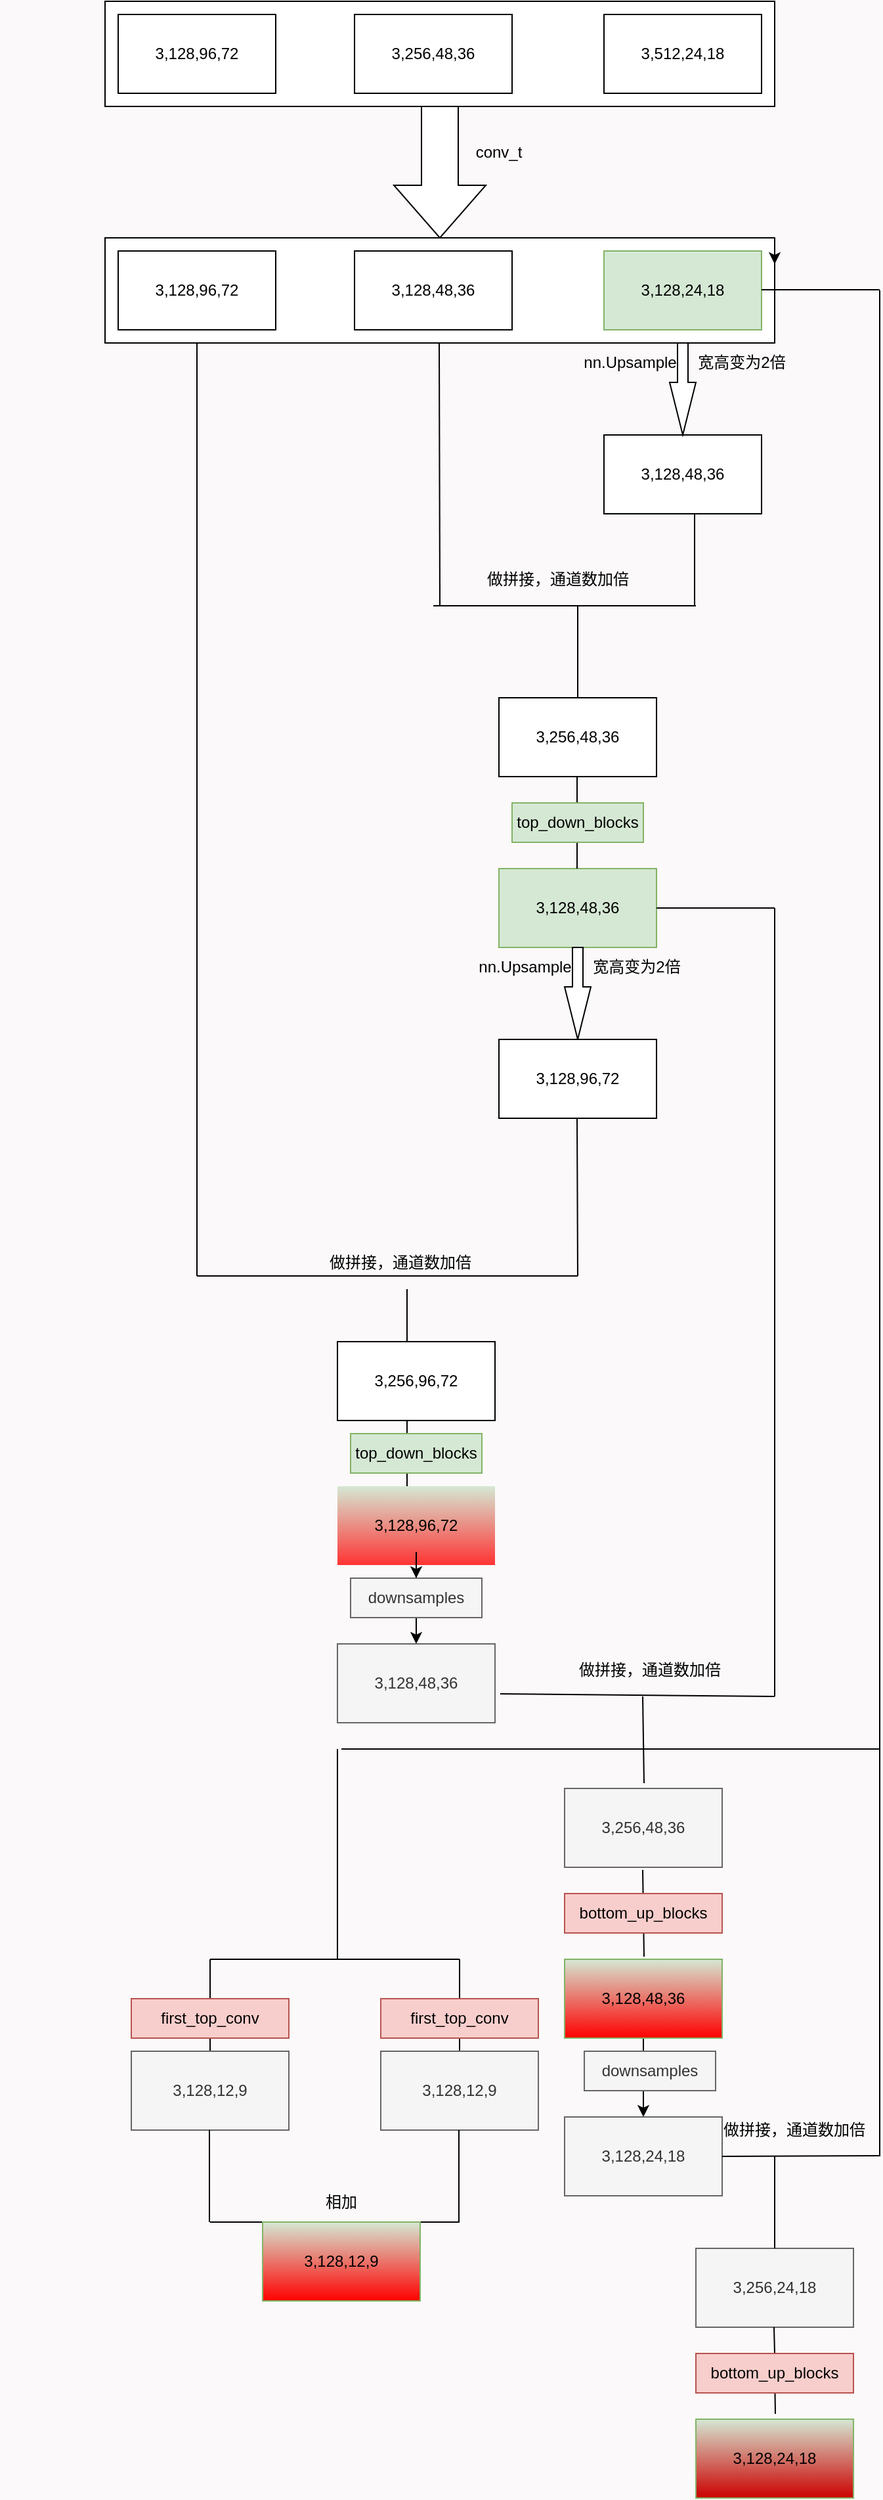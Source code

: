 <mxfile version="21.6.1" type="github">
  <diagram name="第 1 页" id="aAxsxmUyYPRG1Wrr9kTX">
    <mxGraphModel dx="1434" dy="708" grid="1" gridSize="10" guides="1" tooltips="1" connect="1" arrows="1" fold="1" page="1" pageScale="1" pageWidth="827" pageHeight="1169" background="#fbf9f9" math="0" shadow="0">
      <root>
        <mxCell id="0" />
        <mxCell id="1" parent="0" />
        <mxCell id="JbR8GdOf9Hd-xg8uDMkD-53" value="" style="group" parent="1" vertex="1" connectable="0">
          <mxGeometry x="90" y="20" width="560" height="550" as="geometry" />
        </mxCell>
        <mxCell id="JbR8GdOf9Hd-xg8uDMkD-30" value="" style="group" parent="JbR8GdOf9Hd-xg8uDMkD-53" vertex="1" connectable="0">
          <mxGeometry width="510" height="80" as="geometry" />
        </mxCell>
        <mxCell id="JbR8GdOf9Hd-xg8uDMkD-29" value="" style="rounded=0;whiteSpace=wrap;html=1;" parent="JbR8GdOf9Hd-xg8uDMkD-30" vertex="1">
          <mxGeometry width="510" height="80" as="geometry" />
        </mxCell>
        <mxCell id="JbR8GdOf9Hd-xg8uDMkD-26" value="3,128,96,72" style="rounded=0;whiteSpace=wrap;html=1;" parent="JbR8GdOf9Hd-xg8uDMkD-30" vertex="1">
          <mxGeometry x="10" y="10" width="120" height="60" as="geometry" />
        </mxCell>
        <mxCell id="JbR8GdOf9Hd-xg8uDMkD-27" value="3,256,48,36" style="rounded=0;whiteSpace=wrap;html=1;" parent="JbR8GdOf9Hd-xg8uDMkD-30" vertex="1">
          <mxGeometry x="190" y="10" width="120" height="60" as="geometry" />
        </mxCell>
        <mxCell id="JbR8GdOf9Hd-xg8uDMkD-28" value="3,512,24,18" style="rounded=0;whiteSpace=wrap;html=1;" parent="JbR8GdOf9Hd-xg8uDMkD-30" vertex="1">
          <mxGeometry x="380" y="10" width="120" height="60" as="geometry" />
        </mxCell>
        <mxCell id="JbR8GdOf9Hd-xg8uDMkD-31" value="" style="group" parent="JbR8GdOf9Hd-xg8uDMkD-53" vertex="1" connectable="0">
          <mxGeometry y="180" width="510" height="80" as="geometry" />
        </mxCell>
        <mxCell id="JbR8GdOf9Hd-xg8uDMkD-32" value="" style="rounded=0;whiteSpace=wrap;html=1;" parent="JbR8GdOf9Hd-xg8uDMkD-31" vertex="1">
          <mxGeometry width="510" height="80" as="geometry" />
        </mxCell>
        <mxCell id="JbR8GdOf9Hd-xg8uDMkD-33" value="3,128,96,72" style="rounded=0;whiteSpace=wrap;html=1;" parent="JbR8GdOf9Hd-xg8uDMkD-31" vertex="1">
          <mxGeometry x="10" y="10" width="120" height="60" as="geometry" />
        </mxCell>
        <mxCell id="JbR8GdOf9Hd-xg8uDMkD-34" value="3,128,48,36" style="rounded=0;whiteSpace=wrap;html=1;" parent="JbR8GdOf9Hd-xg8uDMkD-31" vertex="1">
          <mxGeometry x="190" y="10" width="120" height="60" as="geometry" />
        </mxCell>
        <mxCell id="JbR8GdOf9Hd-xg8uDMkD-35" value="3,128,24,18" style="rounded=0;whiteSpace=wrap;html=1;fillColor=#d5e8d4;strokeColor=#82b366;" parent="JbR8GdOf9Hd-xg8uDMkD-31" vertex="1">
          <mxGeometry x="380" y="10" width="120" height="60" as="geometry" />
        </mxCell>
        <mxCell id="JbR8GdOf9Hd-xg8uDMkD-38" style="edgeStyle=orthogonalEdgeStyle;rounded=0;orthogonalLoop=1;jettySize=auto;html=1;exitX=1;exitY=0;exitDx=0;exitDy=0;entryX=1;entryY=0.25;entryDx=0;entryDy=0;" parent="JbR8GdOf9Hd-xg8uDMkD-31" source="JbR8GdOf9Hd-xg8uDMkD-32" target="JbR8GdOf9Hd-xg8uDMkD-32" edge="1">
          <mxGeometry relative="1" as="geometry" />
        </mxCell>
        <mxCell id="JbR8GdOf9Hd-xg8uDMkD-36" value="" style="html=1;shadow=0;dashed=0;align=center;verticalAlign=middle;shape=mxgraph.arrows2.arrow;dy=0.6;dx=40;direction=south;notch=0;" parent="JbR8GdOf9Hd-xg8uDMkD-53" vertex="1">
          <mxGeometry x="220" y="80" width="70" height="100" as="geometry" />
        </mxCell>
        <mxCell id="JbR8GdOf9Hd-xg8uDMkD-52" value="3,128,48,36" style="rounded=0;whiteSpace=wrap;html=1;" parent="JbR8GdOf9Hd-xg8uDMkD-53" vertex="1">
          <mxGeometry x="380" y="330" width="120" height="60" as="geometry" />
        </mxCell>
        <mxCell id="JbR8GdOf9Hd-xg8uDMkD-39" value="conv_t " style="text;html=1;strokeColor=none;fillColor=none;align=center;verticalAlign=middle;whiteSpace=wrap;rounded=0;" parent="JbR8GdOf9Hd-xg8uDMkD-53" vertex="1">
          <mxGeometry x="270" y="100" width="60" height="30" as="geometry" />
        </mxCell>
        <mxCell id="JbR8GdOf9Hd-xg8uDMkD-54" value="" style="html=1;shadow=0;dashed=0;align=center;verticalAlign=middle;shape=mxgraph.arrows2.arrow;dy=0.6;dx=40;direction=south;notch=0;" parent="JbR8GdOf9Hd-xg8uDMkD-53" vertex="1">
          <mxGeometry x="430" y="260" width="20" height="70" as="geometry" />
        </mxCell>
        <mxCell id="JbR8GdOf9Hd-xg8uDMkD-57" style="edgeStyle=orthogonalEdgeStyle;rounded=0;orthogonalLoop=1;jettySize=auto;html=1;exitX=1;exitY=0.5;exitDx=0;exitDy=0;exitPerimeter=0;" parent="JbR8GdOf9Hd-xg8uDMkD-53" source="JbR8GdOf9Hd-xg8uDMkD-54" target="JbR8GdOf9Hd-xg8uDMkD-54" edge="1">
          <mxGeometry relative="1" as="geometry" />
        </mxCell>
        <mxCell id="JbR8GdOf9Hd-xg8uDMkD-61" value="nn.Upsample" style="text;html=1;strokeColor=none;fillColor=none;align=center;verticalAlign=middle;whiteSpace=wrap;rounded=0;" parent="JbR8GdOf9Hd-xg8uDMkD-53" vertex="1">
          <mxGeometry x="370" y="260" width="60" height="30" as="geometry" />
        </mxCell>
        <mxCell id="JbR8GdOf9Hd-xg8uDMkD-62" value="宽高变为2倍" style="text;html=1;strokeColor=none;fillColor=none;align=center;verticalAlign=middle;whiteSpace=wrap;rounded=0;" parent="JbR8GdOf9Hd-xg8uDMkD-53" vertex="1">
          <mxGeometry x="450" y="260" width="70" height="30" as="geometry" />
        </mxCell>
        <mxCell id="JbR8GdOf9Hd-xg8uDMkD-67" value="" style="endArrow=none;html=1;rounded=0;" parent="JbR8GdOf9Hd-xg8uDMkD-53" edge="1">
          <mxGeometry width="50" height="50" relative="1" as="geometry">
            <mxPoint x="255" y="460" as="sourcePoint" />
            <mxPoint x="254.5" y="260" as="targetPoint" />
          </mxGeometry>
        </mxCell>
        <mxCell id="JbR8GdOf9Hd-xg8uDMkD-64" value="" style="endArrow=none;html=1;rounded=0;" parent="JbR8GdOf9Hd-xg8uDMkD-53" edge="1">
          <mxGeometry width="50" height="50" relative="1" as="geometry">
            <mxPoint x="360" y="460" as="sourcePoint" />
            <mxPoint x="450" y="460" as="targetPoint" />
            <Array as="points">
              <mxPoint x="410" y="460" />
            </Array>
          </mxGeometry>
        </mxCell>
        <mxCell id="JbR8GdOf9Hd-xg8uDMkD-68" value="" style="endArrow=none;html=1;rounded=0;" parent="JbR8GdOf9Hd-xg8uDMkD-53" edge="1">
          <mxGeometry width="50" height="50" relative="1" as="geometry">
            <mxPoint x="449" y="460" as="sourcePoint" />
            <mxPoint x="449" y="390" as="targetPoint" />
          </mxGeometry>
        </mxCell>
        <mxCell id="JbR8GdOf9Hd-xg8uDMkD-69" value="" style="endArrow=none;html=1;rounded=0;" parent="JbR8GdOf9Hd-xg8uDMkD-53" edge="1">
          <mxGeometry width="50" height="50" relative="1" as="geometry">
            <mxPoint x="250" y="460" as="sourcePoint" />
            <mxPoint x="360" y="460" as="targetPoint" />
          </mxGeometry>
        </mxCell>
        <mxCell id="JbR8GdOf9Hd-xg8uDMkD-70" value="做拼接，通道数加倍" style="text;html=1;strokeColor=none;fillColor=none;align=center;verticalAlign=middle;whiteSpace=wrap;rounded=0;" parent="JbR8GdOf9Hd-xg8uDMkD-53" vertex="1">
          <mxGeometry x="290" y="420" width="110" height="40" as="geometry" />
        </mxCell>
        <mxCell id="JbR8GdOf9Hd-xg8uDMkD-71" value="" style="endArrow=none;html=1;rounded=0;" parent="JbR8GdOf9Hd-xg8uDMkD-53" edge="1">
          <mxGeometry width="50" height="50" relative="1" as="geometry">
            <mxPoint x="360" y="530" as="sourcePoint" />
            <mxPoint x="360" y="460" as="targetPoint" />
          </mxGeometry>
        </mxCell>
        <mxCell id="JbR8GdOf9Hd-xg8uDMkD-157" value="" style="endArrow=none;html=1;rounded=0;" parent="JbR8GdOf9Hd-xg8uDMkD-53" edge="1">
          <mxGeometry width="50" height="50" relative="1" as="geometry">
            <mxPoint x="70" y="970" as="sourcePoint" />
            <mxPoint x="70" y="260" as="targetPoint" />
          </mxGeometry>
        </mxCell>
        <mxCell id="JbR8GdOf9Hd-xg8uDMkD-242" value="" style="endArrow=none;html=1;rounded=0;" parent="JbR8GdOf9Hd-xg8uDMkD-53" edge="1">
          <mxGeometry width="50" height="50" relative="1" as="geometry">
            <mxPoint x="500" y="219.5" as="sourcePoint" />
            <mxPoint x="590" y="219.5" as="targetPoint" />
          </mxGeometry>
        </mxCell>
        <mxCell id="JbR8GdOf9Hd-xg8uDMkD-97" value="3,256,48,36" style="rounded=0;whiteSpace=wrap;html=1;" parent="1" vertex="1">
          <mxGeometry x="390" y="550" width="120" height="60" as="geometry" />
        </mxCell>
        <mxCell id="JbR8GdOf9Hd-xg8uDMkD-98" value="3,128,48,36" style="rounded=0;whiteSpace=wrap;html=1;fillColor=#d5e8d4;strokeColor=#82b366;" parent="1" vertex="1">
          <mxGeometry x="390" y="680" width="120" height="60" as="geometry" />
        </mxCell>
        <mxCell id="JbR8GdOf9Hd-xg8uDMkD-99" value="" style="endArrow=none;html=1;rounded=0;" parent="1" edge="1">
          <mxGeometry width="50" height="50" relative="1" as="geometry">
            <mxPoint x="449.5" y="680" as="sourcePoint" />
            <mxPoint x="449.5" y="610" as="targetPoint" />
          </mxGeometry>
        </mxCell>
        <mxCell id="JbR8GdOf9Hd-xg8uDMkD-101" value="" style="group" parent="1" vertex="1" connectable="0">
          <mxGeometry x="10" y="480" width="560" height="550" as="geometry" />
        </mxCell>
        <mxCell id="JbR8GdOf9Hd-xg8uDMkD-116" value="" style="html=1;shadow=0;dashed=0;align=center;verticalAlign=middle;shape=mxgraph.arrows2.arrow;dy=0.6;dx=40;direction=south;notch=0;" parent="JbR8GdOf9Hd-xg8uDMkD-101" vertex="1">
          <mxGeometry x="430" y="260" width="20" height="70" as="geometry" />
        </mxCell>
        <mxCell id="JbR8GdOf9Hd-xg8uDMkD-117" style="edgeStyle=orthogonalEdgeStyle;rounded=0;orthogonalLoop=1;jettySize=auto;html=1;exitX=1;exitY=0.5;exitDx=0;exitDy=0;exitPerimeter=0;" parent="JbR8GdOf9Hd-xg8uDMkD-101" source="JbR8GdOf9Hd-xg8uDMkD-116" target="JbR8GdOf9Hd-xg8uDMkD-116" edge="1">
          <mxGeometry relative="1" as="geometry" />
        </mxCell>
        <mxCell id="JbR8GdOf9Hd-xg8uDMkD-118" value="nn.Upsample" style="text;html=1;strokeColor=none;fillColor=none;align=center;verticalAlign=middle;whiteSpace=wrap;rounded=0;" parent="JbR8GdOf9Hd-xg8uDMkD-101" vertex="1">
          <mxGeometry x="370" y="260" width="60" height="30" as="geometry" />
        </mxCell>
        <mxCell id="JbR8GdOf9Hd-xg8uDMkD-119" value="宽高变为2倍" style="text;html=1;strokeColor=none;fillColor=none;align=center;verticalAlign=middle;whiteSpace=wrap;rounded=0;" parent="JbR8GdOf9Hd-xg8uDMkD-101" vertex="1">
          <mxGeometry x="450" y="260" width="70" height="30" as="geometry" />
        </mxCell>
        <mxCell id="JbR8GdOf9Hd-xg8uDMkD-156" value="3,128,96,72" style="rounded=0;whiteSpace=wrap;html=1;" parent="JbR8GdOf9Hd-xg8uDMkD-101" vertex="1">
          <mxGeometry x="380" y="330" width="120" height="60" as="geometry" />
        </mxCell>
        <mxCell id="JbR8GdOf9Hd-xg8uDMkD-158" value="" style="endArrow=none;html=1;rounded=0;" parent="JbR8GdOf9Hd-xg8uDMkD-101" edge="1">
          <mxGeometry width="50" height="50" relative="1" as="geometry">
            <mxPoint x="440" y="510" as="sourcePoint" />
            <mxPoint x="439.5" y="390" as="targetPoint" />
            <Array as="points" />
          </mxGeometry>
        </mxCell>
        <mxCell id="JbR8GdOf9Hd-xg8uDMkD-159" value="" style="endArrow=none;html=1;rounded=0;" parent="JbR8GdOf9Hd-xg8uDMkD-101" edge="1">
          <mxGeometry width="50" height="50" relative="1" as="geometry">
            <mxPoint x="150" y="510" as="sourcePoint" />
            <mxPoint x="440" y="510" as="targetPoint" />
          </mxGeometry>
        </mxCell>
        <mxCell id="JbR8GdOf9Hd-xg8uDMkD-215" value="" style="endArrow=none;html=1;rounded=0;" parent="JbR8GdOf9Hd-xg8uDMkD-101" edge="1">
          <mxGeometry width="50" height="50" relative="1" as="geometry">
            <mxPoint x="310" y="560" as="sourcePoint" />
            <mxPoint x="310" y="520" as="targetPoint" />
          </mxGeometry>
        </mxCell>
        <mxCell id="JbR8GdOf9Hd-xg8uDMkD-229" value="" style="endArrow=none;html=1;rounded=0;" parent="JbR8GdOf9Hd-xg8uDMkD-101" edge="1">
          <mxGeometry width="50" height="50" relative="1" as="geometry">
            <mxPoint x="500" y="230" as="sourcePoint" />
            <mxPoint x="590" y="230" as="targetPoint" />
          </mxGeometry>
        </mxCell>
        <mxCell id="JbR8GdOf9Hd-xg8uDMkD-100" value="top_down_blocks" style="text;html=1;strokeColor=#82b366;fillColor=#d5e8d4;align=center;verticalAlign=middle;whiteSpace=wrap;rounded=0;" parent="JbR8GdOf9Hd-xg8uDMkD-101" vertex="1">
          <mxGeometry x="390" y="150" width="100" height="30" as="geometry" />
        </mxCell>
        <mxCell id="JbR8GdOf9Hd-xg8uDMkD-212" value="做拼接，通道数加倍" style="text;html=1;strokeColor=none;fillColor=none;align=center;verticalAlign=middle;whiteSpace=wrap;rounded=0;" parent="1" vertex="1">
          <mxGeometry x="260" y="960" width="110" height="40" as="geometry" />
        </mxCell>
        <mxCell id="JbR8GdOf9Hd-xg8uDMkD-213" value="3,256,96,72" style="rounded=0;whiteSpace=wrap;html=1;" parent="1" vertex="1">
          <mxGeometry x="267" y="1040" width="120" height="60" as="geometry" />
        </mxCell>
        <mxCell id="JbR8GdOf9Hd-xg8uDMkD-222" style="edgeStyle=orthogonalEdgeStyle;rounded=0;orthogonalLoop=1;jettySize=auto;html=1;" parent="1" source="JbR8GdOf9Hd-xg8uDMkD-226" edge="1">
          <mxGeometry relative="1" as="geometry">
            <mxPoint x="327" y="1270" as="targetPoint" />
          </mxGeometry>
        </mxCell>
        <mxCell id="JbR8GdOf9Hd-xg8uDMkD-217" value="3,128,96,72" style="rounded=0;whiteSpace=wrap;html=1;fillColor=#d5e8d4;strokeColor=none;gradientColor=#FF3333;" parent="1" vertex="1">
          <mxGeometry x="267" y="1150" width="120" height="60" as="geometry" />
        </mxCell>
        <mxCell id="JbR8GdOf9Hd-xg8uDMkD-221" value="" style="endArrow=none;html=1;rounded=0;" parent="1" edge="1">
          <mxGeometry width="50" height="50" relative="1" as="geometry">
            <mxPoint x="320" y="1150" as="sourcePoint" />
            <mxPoint x="320" y="1100" as="targetPoint" />
          </mxGeometry>
        </mxCell>
        <mxCell id="JbR8GdOf9Hd-xg8uDMkD-218" value="top_down_blocks" style="text;html=1;strokeColor=#82b366;fillColor=#d5e8d4;align=center;verticalAlign=middle;whiteSpace=wrap;rounded=0;" parent="1" vertex="1">
          <mxGeometry x="277" y="1110" width="100" height="30" as="geometry" />
        </mxCell>
        <mxCell id="JbR8GdOf9Hd-xg8uDMkD-227" value="3,128,48,36" style="rounded=0;whiteSpace=wrap;html=1;fillColor=#f5f5f5;strokeColor=#666666;fontColor=#333333;" parent="1" vertex="1">
          <mxGeometry x="267" y="1270" width="120" height="60" as="geometry" />
        </mxCell>
        <mxCell id="JbR8GdOf9Hd-xg8uDMkD-228" value="" style="endArrow=none;html=1;rounded=0;" parent="1" edge="1">
          <mxGeometry width="50" height="50" relative="1" as="geometry">
            <mxPoint x="600" y="1310" as="sourcePoint" />
            <mxPoint x="600" y="710" as="targetPoint" />
          </mxGeometry>
        </mxCell>
        <mxCell id="JbR8GdOf9Hd-xg8uDMkD-230" value="" style="endArrow=none;html=1;rounded=0;exitX=1.033;exitY=0.633;exitDx=0;exitDy=0;exitPerimeter=0;" parent="1" source="JbR8GdOf9Hd-xg8uDMkD-227" edge="1">
          <mxGeometry width="50" height="50" relative="1" as="geometry">
            <mxPoint x="440" y="1310" as="sourcePoint" />
            <mxPoint x="600" y="1310" as="targetPoint" />
          </mxGeometry>
        </mxCell>
        <mxCell id="JbR8GdOf9Hd-xg8uDMkD-232" value="做拼接，通道数加倍" style="text;html=1;strokeColor=none;fillColor=none;align=center;verticalAlign=middle;whiteSpace=wrap;rounded=0;" parent="1" vertex="1">
          <mxGeometry x="450" y="1270" width="110" height="40" as="geometry" />
        </mxCell>
        <mxCell id="JbR8GdOf9Hd-xg8uDMkD-233" value="3,256,48,36" style="rounded=0;whiteSpace=wrap;html=1;fillColor=#f5f5f5;strokeColor=#666666;fontColor=#333333;" parent="1" vertex="1">
          <mxGeometry x="440" y="1380" width="120" height="60" as="geometry" />
        </mxCell>
        <mxCell id="JbR8GdOf9Hd-xg8uDMkD-234" value="" style="endArrow=none;html=1;rounded=0;exitX=0.425;exitY=-0.067;exitDx=0;exitDy=0;exitPerimeter=0;" parent="1" edge="1">
          <mxGeometry width="50" height="50" relative="1" as="geometry">
            <mxPoint x="500.5" y="1375.98" as="sourcePoint" />
            <mxPoint x="499.5" y="1310" as="targetPoint" />
          </mxGeometry>
        </mxCell>
        <mxCell id="JbR8GdOf9Hd-xg8uDMkD-239" style="edgeStyle=orthogonalEdgeStyle;rounded=0;orthogonalLoop=1;jettySize=auto;html=1;" parent="1" source="JbR8GdOf9Hd-xg8uDMkD-237" edge="1">
          <mxGeometry relative="1" as="geometry">
            <mxPoint x="500" y="1630" as="targetPoint" />
          </mxGeometry>
        </mxCell>
        <mxCell id="JbR8GdOf9Hd-xg8uDMkD-237" value="3,128,48,36" style="rounded=0;whiteSpace=wrap;html=1;fillColor=#d5e8d4;strokeColor=#82b366;gradientColor=#FF0000;" parent="1" vertex="1">
          <mxGeometry x="440" y="1510" width="120" height="60" as="geometry" />
        </mxCell>
        <mxCell id="JbR8GdOf9Hd-xg8uDMkD-238" value="" style="endArrow=none;html=1;rounded=0;exitX=0.425;exitY=-0.067;exitDx=0;exitDy=0;exitPerimeter=0;" parent="1" edge="1">
          <mxGeometry width="50" height="50" relative="1" as="geometry">
            <mxPoint x="500.5" y="1507.99" as="sourcePoint" />
            <mxPoint x="499.5" y="1442.01" as="targetPoint" />
          </mxGeometry>
        </mxCell>
        <mxCell id="JbR8GdOf9Hd-xg8uDMkD-236" value="bottom_up_blocks" style="text;html=1;strokeColor=#b85450;fillColor=#f8cecc;align=center;verticalAlign=middle;whiteSpace=wrap;rounded=0;" parent="1" vertex="1">
          <mxGeometry x="440" y="1460" width="120" height="30" as="geometry" />
        </mxCell>
        <mxCell id="JbR8GdOf9Hd-xg8uDMkD-240" value="downsamples" style="text;html=1;strokeColor=#666666;fillColor=#f5f5f5;align=center;verticalAlign=middle;whiteSpace=wrap;rounded=0;fontColor=#333333;" parent="1" vertex="1">
          <mxGeometry x="455" y="1580" width="100" height="30" as="geometry" />
        </mxCell>
        <mxCell id="JbR8GdOf9Hd-xg8uDMkD-241" value="3,128,24,18" style="rounded=0;whiteSpace=wrap;html=1;fillColor=#f5f5f5;strokeColor=#666666;fontColor=#333333;" parent="1" vertex="1">
          <mxGeometry x="440" y="1630" width="120" height="60" as="geometry" />
        </mxCell>
        <mxCell id="JbR8GdOf9Hd-xg8uDMkD-243" value="" style="endArrow=none;html=1;rounded=0;" parent="1" edge="1">
          <mxGeometry width="50" height="50" relative="1" as="geometry">
            <mxPoint x="680" y="1660" as="sourcePoint" />
            <mxPoint x="680" y="240" as="targetPoint" />
          </mxGeometry>
        </mxCell>
        <mxCell id="JbR8GdOf9Hd-xg8uDMkD-244" value="" style="endArrow=none;html=1;rounded=0;exitX=1;exitY=0.5;exitDx=0;exitDy=0;" parent="1" source="JbR8GdOf9Hd-xg8uDMkD-241" edge="1">
          <mxGeometry width="50" height="50" relative="1" as="geometry">
            <mxPoint x="590" y="1659.5" as="sourcePoint" />
            <mxPoint x="680" y="1659.5" as="targetPoint" />
          </mxGeometry>
        </mxCell>
        <mxCell id="JbR8GdOf9Hd-xg8uDMkD-245" value="做拼接，通道数加倍" style="text;html=1;strokeColor=none;fillColor=none;align=center;verticalAlign=middle;whiteSpace=wrap;rounded=0;" parent="1" vertex="1">
          <mxGeometry x="560" y="1620" width="110" height="40" as="geometry" />
        </mxCell>
        <mxCell id="JbR8GdOf9Hd-xg8uDMkD-247" value="3,256,24,18" style="rounded=0;whiteSpace=wrap;html=1;fillColor=#f5f5f5;strokeColor=#666666;fontColor=#333333;" parent="1" vertex="1">
          <mxGeometry x="540" y="1730" width="120" height="60" as="geometry" />
        </mxCell>
        <mxCell id="JbR8GdOf9Hd-xg8uDMkD-248" value="" style="endArrow=none;html=1;rounded=0;" parent="1" edge="1">
          <mxGeometry width="50" height="50" relative="1" as="geometry">
            <mxPoint x="600" y="1730" as="sourcePoint" />
            <mxPoint x="600" y="1660" as="targetPoint" />
          </mxGeometry>
        </mxCell>
        <mxCell id="JbR8GdOf9Hd-xg8uDMkD-249" value="3,128,24,18" style="rounded=0;whiteSpace=wrap;html=1;fillColor=#d5e8d4;strokeColor=#82b366;gradientColor=#CC0000;" parent="1" vertex="1">
          <mxGeometry x="540" y="1860" width="120" height="60" as="geometry" />
        </mxCell>
        <mxCell id="JbR8GdOf9Hd-xg8uDMkD-250" value="" style="endArrow=none;html=1;rounded=0;exitX=0.5;exitY=0;exitDx=0;exitDy=0;" parent="1" source="JbR8GdOf9Hd-xg8uDMkD-251" edge="1">
          <mxGeometry width="50" height="50" relative="1" as="geometry">
            <mxPoint x="600.5" y="1855.98" as="sourcePoint" />
            <mxPoint x="599.5" y="1790" as="targetPoint" />
          </mxGeometry>
        </mxCell>
        <mxCell id="JbR8GdOf9Hd-xg8uDMkD-252" value="" style="endArrow=none;html=1;rounded=0;" parent="1" edge="1">
          <mxGeometry width="50" height="50" relative="1" as="geometry">
            <mxPoint x="270" y="1350" as="sourcePoint" />
            <mxPoint x="680" y="1350" as="targetPoint" />
          </mxGeometry>
        </mxCell>
        <mxCell id="JbR8GdOf9Hd-xg8uDMkD-253" value="" style="endArrow=none;html=1;rounded=0;" parent="1" edge="1">
          <mxGeometry width="50" height="50" relative="1" as="geometry">
            <mxPoint x="267" y="1510" as="sourcePoint" />
            <mxPoint x="267" y="1350" as="targetPoint" />
          </mxGeometry>
        </mxCell>
        <mxCell id="JbR8GdOf9Hd-xg8uDMkD-254" value="" style="endArrow=none;html=1;rounded=0;" parent="1" edge="1">
          <mxGeometry width="50" height="50" relative="1" as="geometry">
            <mxPoint x="170" y="1510" as="sourcePoint" />
            <mxPoint x="360" y="1510" as="targetPoint" />
          </mxGeometry>
        </mxCell>
        <mxCell id="JbR8GdOf9Hd-xg8uDMkD-255" value="" style="endArrow=none;html=1;rounded=0;" parent="1" edge="1">
          <mxGeometry width="50" height="50" relative="1" as="geometry">
            <mxPoint x="170" y="1580" as="sourcePoint" />
            <mxPoint x="170" y="1510" as="targetPoint" />
          </mxGeometry>
        </mxCell>
        <mxCell id="JbR8GdOf9Hd-xg8uDMkD-256" value="" style="endArrow=none;html=1;rounded=0;" parent="1" edge="1">
          <mxGeometry width="50" height="50" relative="1" as="geometry">
            <mxPoint x="360" y="1580" as="sourcePoint" />
            <mxPoint x="360" y="1510" as="targetPoint" />
          </mxGeometry>
        </mxCell>
        <mxCell id="JbR8GdOf9Hd-xg8uDMkD-257" value="first_top_conv " style="text;html=1;align=center;verticalAlign=middle;whiteSpace=wrap;rounded=0;fillColor=#f8cecc;strokeColor=#b85450;" parent="1" vertex="1">
          <mxGeometry x="110" y="1540" width="120" height="30" as="geometry" />
        </mxCell>
        <mxCell id="JbR8GdOf9Hd-xg8uDMkD-285" value="3,128,12,9" style="rounded=0;whiteSpace=wrap;html=1;fillColor=#f5f5f5;strokeColor=#666666;fontColor=#333333;" parent="1" vertex="1">
          <mxGeometry x="110" y="1580" width="120" height="60" as="geometry" />
        </mxCell>
        <mxCell id="JbR8GdOf9Hd-xg8uDMkD-286" value="3,128,12,9" style="rounded=0;whiteSpace=wrap;html=1;fillColor=#f5f5f5;strokeColor=#666666;fontColor=#333333;" parent="1" vertex="1">
          <mxGeometry x="300" y="1580" width="120" height="60" as="geometry" />
        </mxCell>
        <mxCell id="JbR8GdOf9Hd-xg8uDMkD-287" value="first_top_conv " style="text;html=1;align=center;verticalAlign=middle;whiteSpace=wrap;rounded=0;fillColor=#f8cecc;strokeColor=#b85450;" parent="1" vertex="1">
          <mxGeometry x="300" y="1540" width="120" height="30" as="geometry" />
        </mxCell>
        <mxCell id="JbR8GdOf9Hd-xg8uDMkD-288" value="" style="endArrow=none;html=1;rounded=0;exitX=0.425;exitY=-0.067;exitDx=0;exitDy=0;exitPerimeter=0;" parent="1" target="JbR8GdOf9Hd-xg8uDMkD-251" edge="1">
          <mxGeometry width="50" height="50" relative="1" as="geometry">
            <mxPoint x="600.5" y="1855.98" as="sourcePoint" />
            <mxPoint x="599.5" y="1790" as="targetPoint" />
          </mxGeometry>
        </mxCell>
        <mxCell id="JbR8GdOf9Hd-xg8uDMkD-251" value="bottom_up_blocks" style="text;html=1;strokeColor=#b85450;fillColor=#f8cecc;align=center;verticalAlign=middle;whiteSpace=wrap;rounded=0;" parent="1" vertex="1">
          <mxGeometry x="540" y="1810" width="120" height="30" as="geometry" />
        </mxCell>
        <mxCell id="JbR8GdOf9Hd-xg8uDMkD-289" value="" style="edgeStyle=orthogonalEdgeStyle;rounded=0;orthogonalLoop=1;jettySize=auto;html=1;" parent="1" source="JbR8GdOf9Hd-xg8uDMkD-217" target="JbR8GdOf9Hd-xg8uDMkD-226" edge="1">
          <mxGeometry relative="1" as="geometry">
            <mxPoint x="327" y="1270" as="targetPoint" />
            <mxPoint x="327" y="1210" as="sourcePoint" />
          </mxGeometry>
        </mxCell>
        <mxCell id="JbR8GdOf9Hd-xg8uDMkD-226" value="downsamples" style="text;html=1;strokeColor=#666666;fillColor=#f5f5f5;align=center;verticalAlign=middle;whiteSpace=wrap;rounded=0;fontColor=#333333;" parent="1" vertex="1">
          <mxGeometry x="277" y="1220" width="100" height="30" as="geometry" />
        </mxCell>
        <mxCell id="JbR8GdOf9Hd-xg8uDMkD-290" value="" style="endArrow=none;html=1;rounded=0;" parent="1" edge="1">
          <mxGeometry width="50" height="50" relative="1" as="geometry">
            <mxPoint x="169.5" y="1710" as="sourcePoint" />
            <mxPoint x="169.5" y="1640" as="targetPoint" />
          </mxGeometry>
        </mxCell>
        <mxCell id="JbR8GdOf9Hd-xg8uDMkD-291" value="" style="endArrow=none;html=1;rounded=0;" parent="1" edge="1">
          <mxGeometry width="50" height="50" relative="1" as="geometry">
            <mxPoint x="359.5" y="1710" as="sourcePoint" />
            <mxPoint x="359.5" y="1640" as="targetPoint" />
          </mxGeometry>
        </mxCell>
        <mxCell id="JbR8GdOf9Hd-xg8uDMkD-292" value="" style="endArrow=none;html=1;rounded=0;" parent="1" edge="1">
          <mxGeometry width="50" height="50" relative="1" as="geometry">
            <mxPoint x="170" y="1710" as="sourcePoint" />
            <mxPoint x="360" y="1710" as="targetPoint" />
          </mxGeometry>
        </mxCell>
        <mxCell id="JbR8GdOf9Hd-xg8uDMkD-293" value="相加" style="text;html=1;strokeColor=none;fillColor=none;align=center;verticalAlign=middle;whiteSpace=wrap;rounded=0;" parent="1" vertex="1">
          <mxGeometry x="240" y="1680" width="60" height="30" as="geometry" />
        </mxCell>
        <mxCell id="JbR8GdOf9Hd-xg8uDMkD-294" value="3,128,12,9" style="rounded=0;whiteSpace=wrap;html=1;fillColor=#d5e8d4;strokeColor=#82b366;gradientColor=#FF0000;" parent="1" vertex="1">
          <mxGeometry x="210" y="1710" width="120" height="60" as="geometry" />
        </mxCell>
      </root>
    </mxGraphModel>
  </diagram>
</mxfile>
